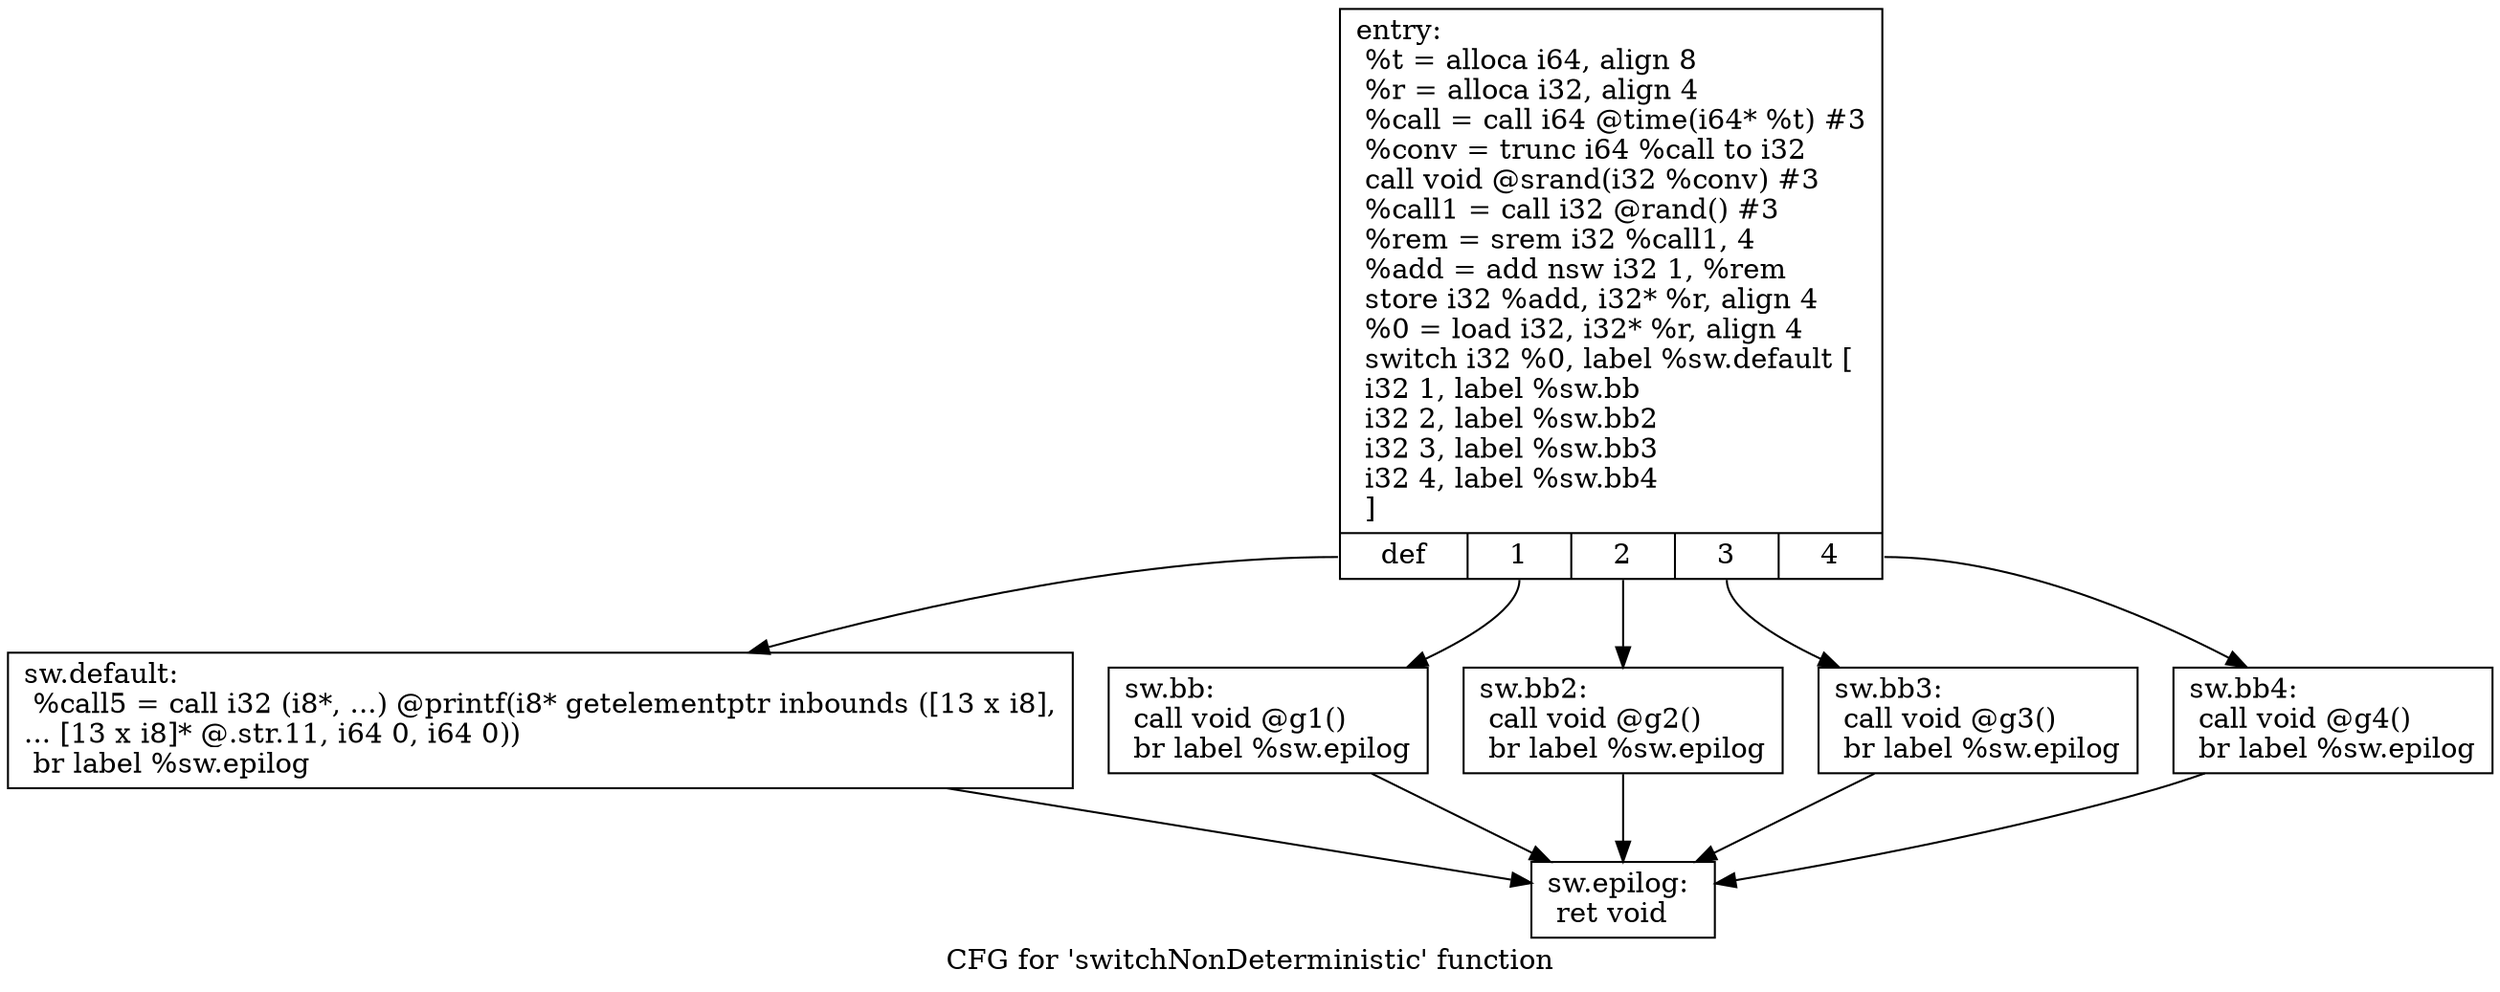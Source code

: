 digraph "CFG for 'switchNonDeterministic' function" {
	label="CFG for 'switchNonDeterministic' function";

	Node0x23e6980 [shape=record,label="{entry:\l  %t = alloca i64, align 8\l  %r = alloca i32, align 4\l  %call = call i64 @time(i64* %t) #3\l  %conv = trunc i64 %call to i32\l  call void @srand(i32 %conv) #3\l  %call1 = call i32 @rand() #3\l  %rem = srem i32 %call1, 4\l  %add = add nsw i32 1, %rem\l  store i32 %add, i32* %r, align 4\l  %0 = load i32, i32* %r, align 4\l  switch i32 %0, label %sw.default [\l    i32 1, label %sw.bb\l    i32 2, label %sw.bb2\l    i32 3, label %sw.bb3\l    i32 4, label %sw.bb4\l  ]\l|{<s0>def|<s1>1|<s2>2|<s3>3|<s4>4}}"];
	Node0x23e6980:s0 -> Node0x23e7480;
	Node0x23e6980:s1 -> Node0x23e7560;
	Node0x23e6980:s2 -> Node0x23e7630;
	Node0x23e6980:s3 -> Node0x23e7700;
	Node0x23e6980:s4 -> Node0x23e77d0;
	Node0x23e7560 [shape=record,label="{sw.bb:                                            \l  call void @g1()\l  br label %sw.epilog\l}"];
	Node0x23e7560 -> Node0x23e7c50;
	Node0x23e7630 [shape=record,label="{sw.bb2:                                           \l  call void @g2()\l  br label %sw.epilog\l}"];
	Node0x23e7630 -> Node0x23e7c50;
	Node0x23e7700 [shape=record,label="{sw.bb3:                                           \l  call void @g3()\l  br label %sw.epilog\l}"];
	Node0x23e7700 -> Node0x23e7c50;
	Node0x23e77d0 [shape=record,label="{sw.bb4:                                           \l  call void @g4()\l  br label %sw.epilog\l}"];
	Node0x23e77d0 -> Node0x23e7c50;
	Node0x23e7480 [shape=record,label="{sw.default:                                       \l  %call5 = call i32 (i8*, ...) @printf(i8* getelementptr inbounds ([13 x i8],\l... [13 x i8]* @.str.11, i64 0, i64 0))\l  br label %sw.epilog\l}"];
	Node0x23e7480 -> Node0x23e7c50;
	Node0x23e7c50 [shape=record,label="{sw.epilog:                                        \l  ret void\l}"];
}
